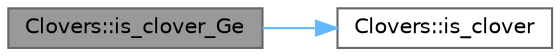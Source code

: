 digraph "Clovers::is_clover_Ge"
{
 // LATEX_PDF_SIZE
  bgcolor="transparent";
  edge [fontname=Helvetica,fontsize=10,labelfontname=Helvetica,labelfontsize=10];
  node [fontname=Helvetica,fontsize=10,shape=box,height=0.2,width=0.4];
  rankdir="LR";
  Node1 [id="Node000001",label="Clovers::is_clover_Ge",height=0.2,width=0.4,color="gray40", fillcolor="grey60", style="filled", fontcolor="black",tooltip=" "];
  Node1 -> Node2 [id="edge1_Node000001_Node000002",color="steelblue1",style="solid",tooltip=" "];
  Node2 [id="Node000002",label="Clovers::is_clover",height=0.2,width=0.4,color="grey40", fillcolor="white", style="filled",URL="$class_clovers.html#a9c28e72706c325a4fe3b0aab61c0bfe0",tooltip=" "];
}
